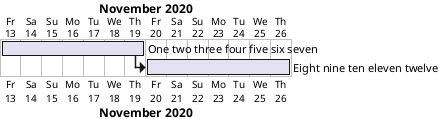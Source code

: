 {
  "sha1": "o5payd4t31z46w42meg26k122g3a0m0",
  "insertion": {
    "when": "2024-06-04T17:28:39.405Z",
    "url": "https://forum.plantuml.net/13725/gantt-add-zoom-for-daily-scale",
    "user": "plantuml@gmail.com"
  }
}
@startgantt
projectscale daily zoom 1.3
Project starts 2020-11-13
[One two three four five six seven] lasts 7 days
[Eight nine ten eleven twelve] lasts 7 days
[Eight nine ten eleven twelve] starts at [One two three four five six seven]'s end
@endgantt
